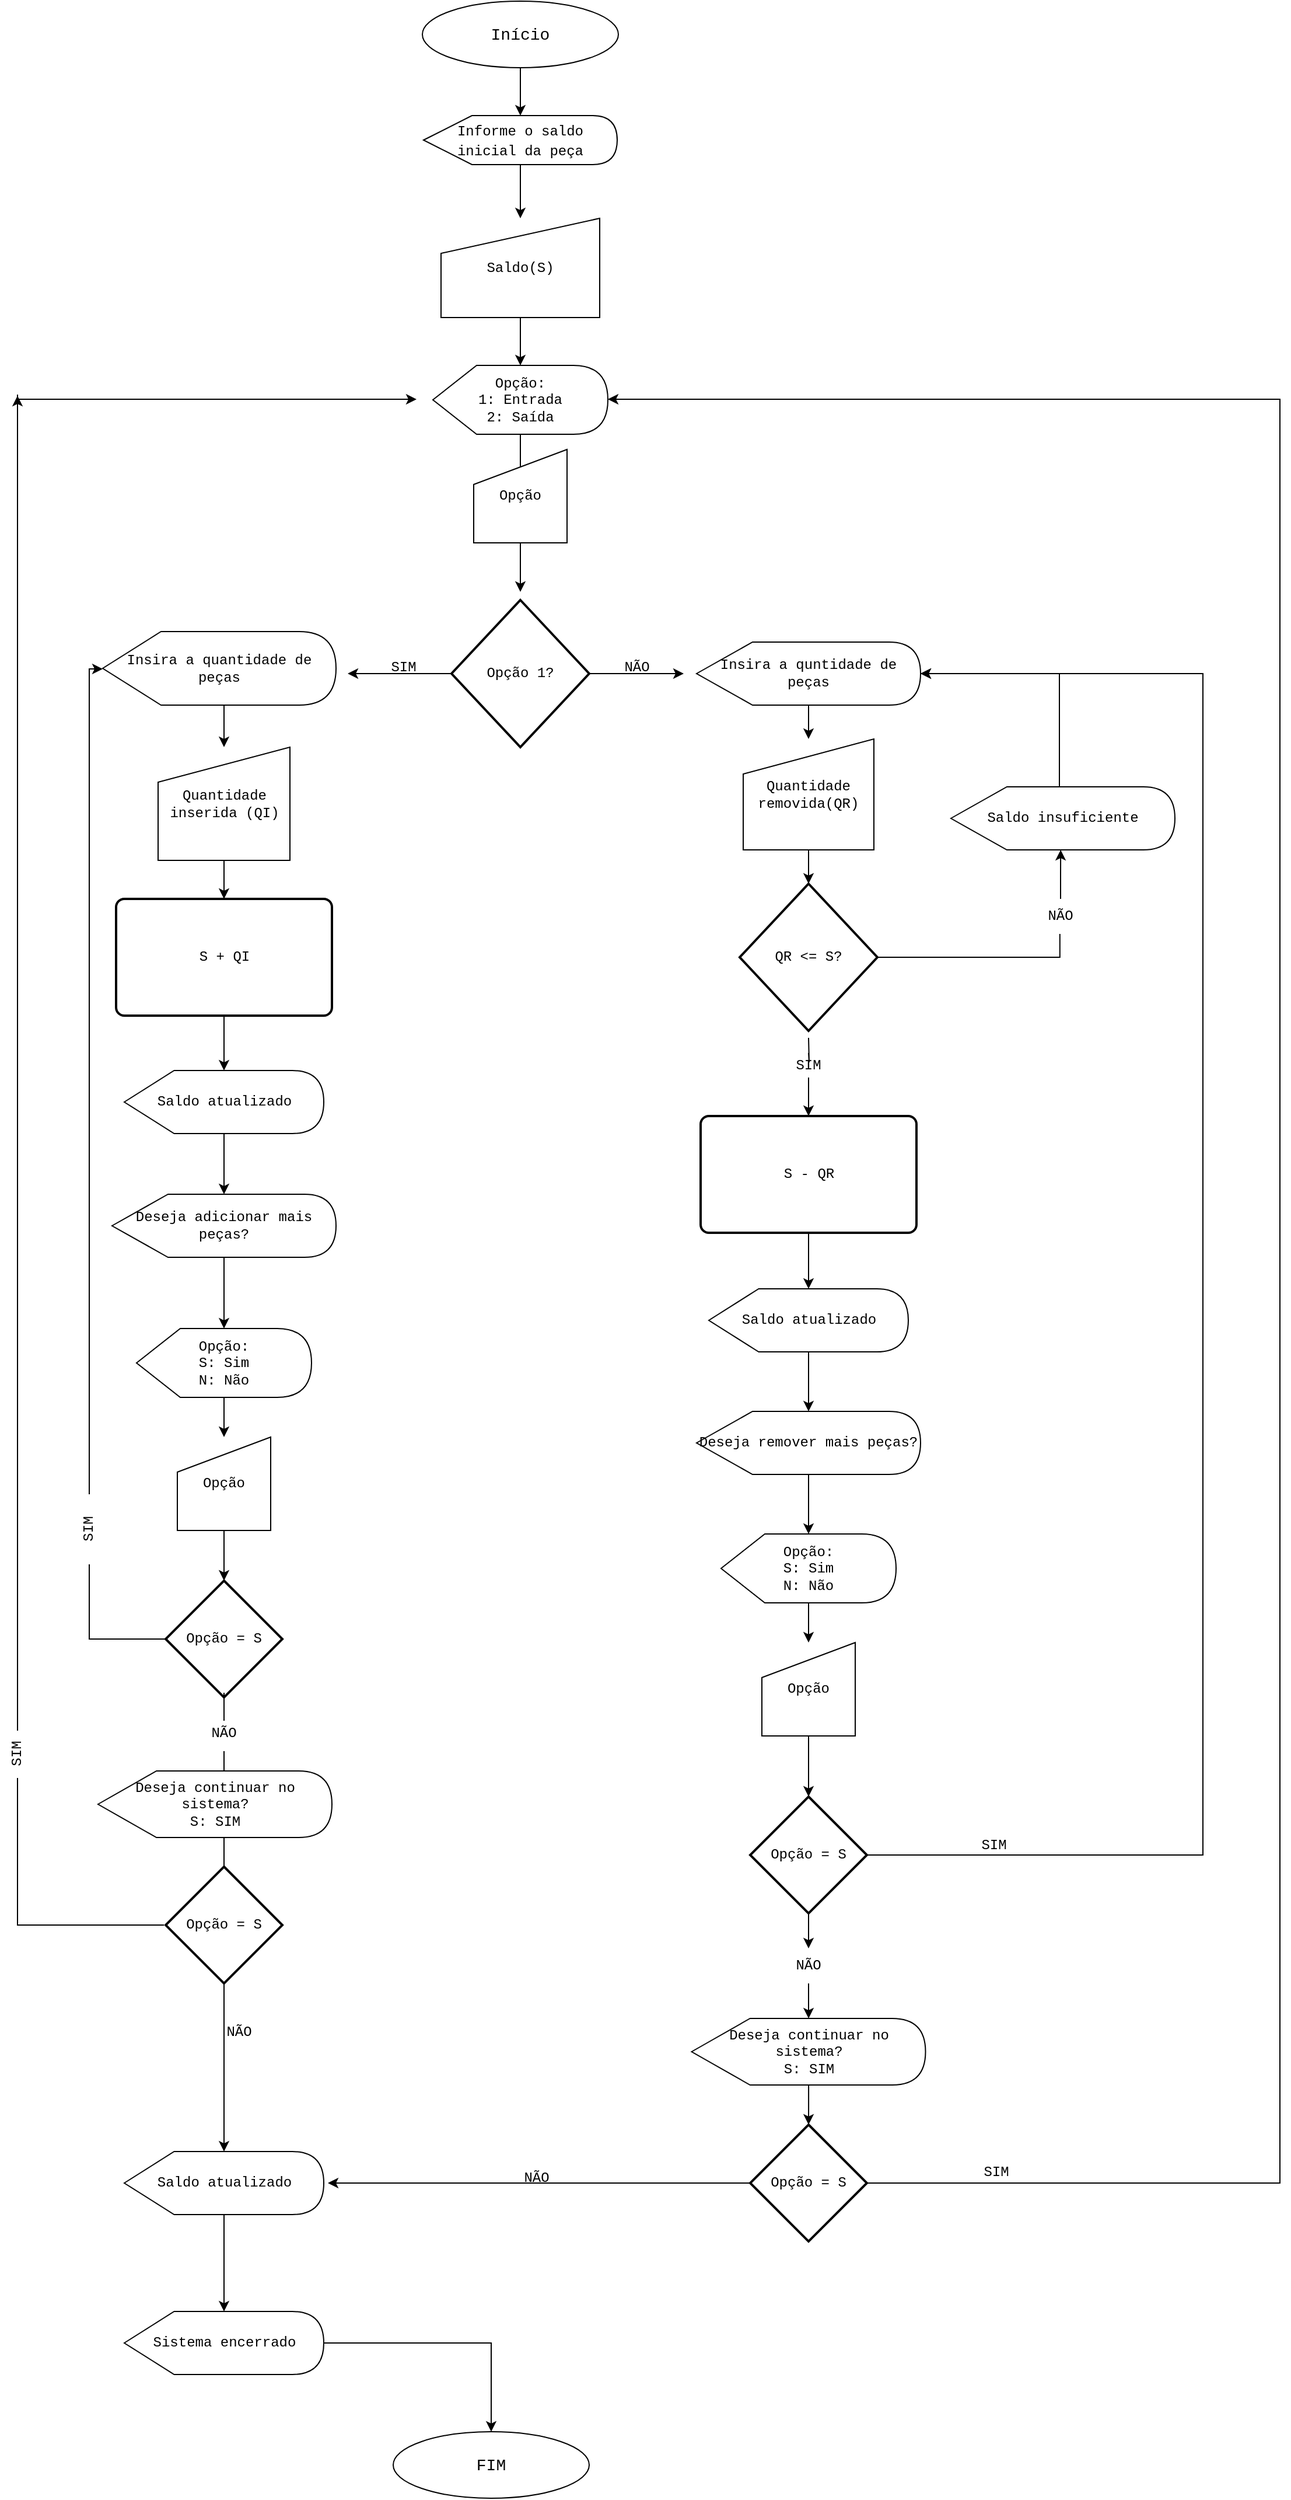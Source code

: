 <mxfile version="20.8.5" type="github">
  <diagram id="kyxDs5Nzugmdce2NwBDJ" name="Página-1">
    <mxGraphModel dx="3234" dy="1345" grid="0" gridSize="10" guides="1" tooltips="1" connect="1" arrows="1" fold="1" page="0" pageScale="1" pageWidth="827" pageHeight="1169" math="0" shadow="0">
      <root>
        <mxCell id="0" />
        <mxCell id="1" parent="0" />
        <mxCell id="CxPUUfQjLeS6HFwpv8-U-5" value="" style="edgeStyle=orthogonalEdgeStyle;rounded=0;orthogonalLoop=1;jettySize=auto;html=1;fontFamily=Courier New;fontSize=12;" parent="1" source="CxPUUfQjLeS6HFwpv8-U-2" target="CxPUUfQjLeS6HFwpv8-U-4" edge="1">
          <mxGeometry relative="1" as="geometry" />
        </mxCell>
        <mxCell id="CxPUUfQjLeS6HFwpv8-U-2" value="&lt;font face=&quot;Courier New&quot; style=&quot;font-size: 14px;&quot;&gt;Início&lt;/font&gt;" style="ellipse;whiteSpace=wrap;html=1;" parent="1" vertex="1">
          <mxGeometry y="-99" width="168" height="57" as="geometry" />
        </mxCell>
        <mxCell id="CxPUUfQjLeS6HFwpv8-U-7" value="" style="edgeStyle=orthogonalEdgeStyle;rounded=0;orthogonalLoop=1;jettySize=auto;html=1;fontFamily=Courier New;fontSize=12;" parent="1" source="CxPUUfQjLeS6HFwpv8-U-4" target="CxPUUfQjLeS6HFwpv8-U-6" edge="1">
          <mxGeometry relative="1" as="geometry" />
        </mxCell>
        <mxCell id="CxPUUfQjLeS6HFwpv8-U-4" value="&lt;font style=&quot;font-size: 12px;&quot;&gt;Informe o saldo inicial da peça&lt;/font&gt;" style="shape=display;whiteSpace=wrap;html=1;fontFamily=Courier New;fontSize=14;align=center;" parent="1" vertex="1">
          <mxGeometry x="1" y="-1" width="166" height="42" as="geometry" />
        </mxCell>
        <mxCell id="CxPUUfQjLeS6HFwpv8-U-9" value="" style="edgeStyle=orthogonalEdgeStyle;rounded=0;orthogonalLoop=1;jettySize=auto;html=1;fontFamily=Courier New;fontSize=12;" parent="1" source="CxPUUfQjLeS6HFwpv8-U-6" target="CxPUUfQjLeS6HFwpv8-U-8" edge="1">
          <mxGeometry relative="1" as="geometry" />
        </mxCell>
        <mxCell id="CxPUUfQjLeS6HFwpv8-U-6" value="&lt;div style=&quot;&quot;&gt;&lt;span style=&quot;background-color: initial;&quot;&gt;Saldo(S)&lt;/span&gt;&lt;/div&gt;" style="shape=manualInput;whiteSpace=wrap;html=1;fontFamily=Courier New;fontSize=12;align=center;" parent="1" vertex="1">
          <mxGeometry x="16" y="87" width="136" height="85" as="geometry" />
        </mxCell>
        <mxCell id="CxPUUfQjLeS6HFwpv8-U-20" value="" style="edgeStyle=orthogonalEdgeStyle;rounded=0;orthogonalLoop=1;jettySize=auto;html=1;fontFamily=Courier New;fontSize=12;" parent="1" source="CxPUUfQjLeS6HFwpv8-U-8" edge="1">
          <mxGeometry relative="1" as="geometry">
            <mxPoint x="84" y="407" as="targetPoint" />
          </mxGeometry>
        </mxCell>
        <mxCell id="CxPUUfQjLeS6HFwpv8-U-8" value="Opção:&lt;br&gt;1: Entrada&lt;br&gt;2: Saída" style="shape=display;whiteSpace=wrap;html=1;fontFamily=Courier New;fontSize=12;" parent="1" vertex="1">
          <mxGeometry x="9" y="213" width="150" height="59" as="geometry" />
        </mxCell>
        <mxCell id="CxPUUfQjLeS6HFwpv8-U-24" value="" style="edgeStyle=orthogonalEdgeStyle;rounded=0;orthogonalLoop=1;jettySize=auto;html=1;fontFamily=Courier New;fontSize=12;" parent="1" source="CxPUUfQjLeS6HFwpv8-U-21" edge="1">
          <mxGeometry relative="1" as="geometry">
            <mxPoint x="224" y="477" as="targetPoint" />
          </mxGeometry>
        </mxCell>
        <mxCell id="CxPUUfQjLeS6HFwpv8-U-25" value="" style="edgeStyle=orthogonalEdgeStyle;rounded=0;orthogonalLoop=1;jettySize=auto;html=1;fontFamily=Courier New;fontSize=12;" parent="1" source="CxPUUfQjLeS6HFwpv8-U-21" edge="1">
          <mxGeometry relative="1" as="geometry">
            <mxPoint x="-64" y="477" as="targetPoint" />
          </mxGeometry>
        </mxCell>
        <mxCell id="CxPUUfQjLeS6HFwpv8-U-21" value="Opção 1?" style="strokeWidth=2;html=1;shape=mxgraph.flowchart.decision;whiteSpace=wrap;fontFamily=Courier New;fontSize=12;" parent="1" vertex="1">
          <mxGeometry x="25" y="414" width="118" height="126" as="geometry" />
        </mxCell>
        <mxCell id="CxPUUfQjLeS6HFwpv8-U-26" value="SIM" style="text;strokeColor=none;align=center;fillColor=none;html=1;verticalAlign=middle;whiteSpace=wrap;rounded=0;fontFamily=Courier New;fontSize=12;" parent="1" vertex="1">
          <mxGeometry x="-46" y="457" width="60" height="30" as="geometry" />
        </mxCell>
        <mxCell id="CxPUUfQjLeS6HFwpv8-U-27" value="NÃO" style="text;strokeColor=none;align=center;fillColor=none;html=1;verticalAlign=middle;whiteSpace=wrap;rounded=0;fontFamily=Courier New;fontSize=12;" parent="1" vertex="1">
          <mxGeometry x="154" y="457" width="60" height="30" as="geometry" />
        </mxCell>
        <mxCell id="lVZHPiC1ry_RX20MCJ_k-70" value="" style="edgeStyle=orthogonalEdgeStyle;rounded=0;orthogonalLoop=1;jettySize=auto;html=1;fontFamily=Courier New;fontSize=12;" edge="1" parent="1" source="CxPUUfQjLeS6HFwpv8-U-28" target="CxPUUfQjLeS6HFwpv8-U-30">
          <mxGeometry relative="1" as="geometry">
            <Array as="points">
              <mxPoint x="-170" y="513" />
              <mxPoint x="-170" y="513" />
            </Array>
          </mxGeometry>
        </mxCell>
        <mxCell id="CxPUUfQjLeS6HFwpv8-U-28" value="&lt;div style=&quot;&quot;&gt;&lt;span style=&quot;background-color: initial;&quot;&gt;&lt;font style=&quot;font-size: 12px;&quot;&gt;Insira a quantidade de peças&lt;/font&gt;&lt;/span&gt;&lt;/div&gt;" style="shape=display;whiteSpace=wrap;html=1;fontFamily=Courier New;fontSize=12;align=center;" parent="1" vertex="1">
          <mxGeometry x="-274" y="441" width="200" height="63" as="geometry" />
        </mxCell>
        <mxCell id="CxPUUfQjLeS6HFwpv8-U-32" value="" style="edgeStyle=orthogonalEdgeStyle;rounded=0;orthogonalLoop=1;jettySize=auto;html=1;fontFamily=Courier New;fontSize=12;" parent="1" source="CxPUUfQjLeS6HFwpv8-U-29" target="CxPUUfQjLeS6HFwpv8-U-31" edge="1">
          <mxGeometry relative="1" as="geometry" />
        </mxCell>
        <mxCell id="CxPUUfQjLeS6HFwpv8-U-29" value="&lt;div style=&quot;&quot;&gt;&lt;span style=&quot;background-color: initial;&quot;&gt;&lt;font style=&quot;font-size: 12px;&quot;&gt;Insira a quntidade de peças&lt;/font&gt;&lt;/span&gt;&lt;/div&gt;" style="shape=display;whiteSpace=wrap;html=1;fontFamily=Courier New;fontSize=12;align=center;" parent="1" vertex="1">
          <mxGeometry x="235" y="450" width="192" height="54" as="geometry" />
        </mxCell>
        <mxCell id="CxPUUfQjLeS6HFwpv8-U-36" value="" style="edgeStyle=orthogonalEdgeStyle;rounded=0;orthogonalLoop=1;jettySize=auto;html=1;fontFamily=Courier New;fontSize=12;" parent="1" source="CxPUUfQjLeS6HFwpv8-U-30" target="CxPUUfQjLeS6HFwpv8-U-35" edge="1">
          <mxGeometry relative="1" as="geometry" />
        </mxCell>
        <mxCell id="CxPUUfQjLeS6HFwpv8-U-30" value="Quantidade inserida (QI)" style="shape=manualInput;whiteSpace=wrap;html=1;fontFamily=Courier New;fontSize=12;" parent="1" vertex="1">
          <mxGeometry x="-226.5" y="540" width="113" height="97" as="geometry" />
        </mxCell>
        <mxCell id="CxPUUfQjLeS6HFwpv8-U-41" value="" style="edgeStyle=orthogonalEdgeStyle;rounded=0;orthogonalLoop=1;jettySize=auto;html=1;fontFamily=Courier New;fontSize=12;" parent="1" source="CxPUUfQjLeS6HFwpv8-U-31" target="CxPUUfQjLeS6HFwpv8-U-40" edge="1">
          <mxGeometry relative="1" as="geometry" />
        </mxCell>
        <mxCell id="CxPUUfQjLeS6HFwpv8-U-31" value="Quantidade removida(QR)" style="shape=manualInput;whiteSpace=wrap;html=1;fontFamily=Courier New;fontSize=12;" parent="1" vertex="1">
          <mxGeometry x="275" y="533" width="112" height="95" as="geometry" />
        </mxCell>
        <mxCell id="CxPUUfQjLeS6HFwpv8-U-38" value="" style="edgeStyle=orthogonalEdgeStyle;rounded=0;orthogonalLoop=1;jettySize=auto;html=1;fontFamily=Courier New;fontSize=12;" parent="1" source="CxPUUfQjLeS6HFwpv8-U-35" target="CxPUUfQjLeS6HFwpv8-U-37" edge="1">
          <mxGeometry relative="1" as="geometry" />
        </mxCell>
        <mxCell id="CxPUUfQjLeS6HFwpv8-U-35" value="S + QI" style="rounded=1;whiteSpace=wrap;html=1;absoluteArcSize=1;arcSize=14;strokeWidth=2;fontFamily=Courier New;fontSize=12;" parent="1" vertex="1">
          <mxGeometry x="-262.5" y="670" width="185" height="100" as="geometry" />
        </mxCell>
        <mxCell id="lVZHPiC1ry_RX20MCJ_k-29" value="" style="edgeStyle=orthogonalEdgeStyle;rounded=0;orthogonalLoop=1;jettySize=auto;html=1;fontFamily=Courier New;fontSize=12;" edge="1" parent="1" source="CxPUUfQjLeS6HFwpv8-U-37" target="lVZHPiC1ry_RX20MCJ_k-27">
          <mxGeometry relative="1" as="geometry" />
        </mxCell>
        <mxCell id="CxPUUfQjLeS6HFwpv8-U-37" value="Saldo atualizado" style="shape=display;whiteSpace=wrap;html=1;fontFamily=Courier New;fontSize=12;" parent="1" vertex="1">
          <mxGeometry x="-255.5" y="817" width="171" height="54" as="geometry" />
        </mxCell>
        <mxCell id="CxPUUfQjLeS6HFwpv8-U-43" value="" style="edgeStyle=orthogonalEdgeStyle;rounded=0;orthogonalLoop=1;jettySize=auto;html=1;fontFamily=Courier New;fontSize=12;startArrow=none;" parent="1" source="CxPUUfQjLeS6HFwpv8-U-55" target="CxPUUfQjLeS6HFwpv8-U-42" edge="1">
          <mxGeometry relative="1" as="geometry" />
        </mxCell>
        <mxCell id="CxPUUfQjLeS6HFwpv8-U-45" value="" style="edgeStyle=orthogonalEdgeStyle;rounded=0;orthogonalLoop=1;jettySize=auto;html=1;fontFamily=Courier New;fontSize=12;entryX=0.49;entryY=1;entryDx=0;entryDy=0;entryPerimeter=0;startArrow=none;" parent="1" source="CxPUUfQjLeS6HFwpv8-U-56" target="CxPUUfQjLeS6HFwpv8-U-48" edge="1">
          <mxGeometry relative="1" as="geometry">
            <mxPoint x="547" y="638" as="targetPoint" />
          </mxGeometry>
        </mxCell>
        <mxCell id="CxPUUfQjLeS6HFwpv8-U-40" value="QR &amp;lt;= S?" style="strokeWidth=2;html=1;shape=mxgraph.flowchart.decision;whiteSpace=wrap;fontFamily=Courier New;fontSize=12;" parent="1" vertex="1">
          <mxGeometry x="272" y="657" width="118" height="126" as="geometry" />
        </mxCell>
        <mxCell id="lVZHPiC1ry_RX20MCJ_k-2" value="" style="edgeStyle=orthogonalEdgeStyle;rounded=0;orthogonalLoop=1;jettySize=auto;html=1;fontFamily=Courier New;fontSize=12;" edge="1" parent="1" source="CxPUUfQjLeS6HFwpv8-U-42" target="lVZHPiC1ry_RX20MCJ_k-1">
          <mxGeometry relative="1" as="geometry" />
        </mxCell>
        <mxCell id="CxPUUfQjLeS6HFwpv8-U-42" value="S - QR" style="rounded=1;whiteSpace=wrap;html=1;absoluteArcSize=1;arcSize=14;strokeWidth=2;fontFamily=Courier New;fontSize=12;" parent="1" vertex="1">
          <mxGeometry x="238.5" y="856" width="185" height="100" as="geometry" />
        </mxCell>
        <mxCell id="CxPUUfQjLeS6HFwpv8-U-48" value="&lt;div style=&quot;&quot;&gt;&lt;span style=&quot;background-color: initial;&quot;&gt;&lt;font style=&quot;font-size: 12px;&quot;&gt;Saldo insuficiente&lt;/font&gt;&lt;/span&gt;&lt;/div&gt;" style="shape=display;whiteSpace=wrap;html=1;fontFamily=Courier New;fontSize=12;align=center;" parent="1" vertex="1">
          <mxGeometry x="453" y="574" width="192" height="54" as="geometry" />
        </mxCell>
        <mxCell id="CxPUUfQjLeS6HFwpv8-U-54" value="" style="edgeStyle=orthogonalEdgeStyle;rounded=0;orthogonalLoop=1;jettySize=auto;html=1;fontFamily=Courier New;fontSize=12;entryX=1;entryY=0.5;entryDx=0;entryDy=0;entryPerimeter=0;" parent="1" target="CxPUUfQjLeS6HFwpv8-U-29" edge="1">
          <mxGeometry relative="1" as="geometry">
            <mxPoint x="546" y="574" as="sourcePoint" />
            <mxPoint x="636" y="439" as="targetPoint" />
            <Array as="points">
              <mxPoint x="546" y="477" />
            </Array>
          </mxGeometry>
        </mxCell>
        <mxCell id="CxPUUfQjLeS6HFwpv8-U-59" value="" style="edgeStyle=orthogonalEdgeStyle;rounded=0;orthogonalLoop=1;jettySize=auto;html=1;fontFamily=Courier New;fontSize=12;endArrow=none;" parent="1" target="CxPUUfQjLeS6HFwpv8-U-55" edge="1">
          <mxGeometry relative="1" as="geometry">
            <mxPoint x="331" y="789" as="sourcePoint" />
            <mxPoint x="331" y="844" as="targetPoint" />
          </mxGeometry>
        </mxCell>
        <mxCell id="CxPUUfQjLeS6HFwpv8-U-55" value="SIM" style="text;strokeColor=none;align=center;fillColor=none;html=1;verticalAlign=middle;whiteSpace=wrap;rounded=0;fontFamily=Courier New;fontSize=12;" parent="1" vertex="1">
          <mxGeometry x="301" y="802" width="60" height="21" as="geometry" />
        </mxCell>
        <mxCell id="CxPUUfQjLeS6HFwpv8-U-60" value="" style="edgeStyle=orthogonalEdgeStyle;rounded=0;orthogonalLoop=1;jettySize=auto;html=1;fontFamily=Courier New;fontSize=12;entryX=0.49;entryY=1;entryDx=0;entryDy=0;entryPerimeter=0;endArrow=none;" parent="1" source="CxPUUfQjLeS6HFwpv8-U-40" target="CxPUUfQjLeS6HFwpv8-U-56" edge="1">
          <mxGeometry relative="1" as="geometry">
            <mxPoint x="390" y="720" as="sourcePoint" />
            <mxPoint x="547.08" y="628" as="targetPoint" />
          </mxGeometry>
        </mxCell>
        <mxCell id="CxPUUfQjLeS6HFwpv8-U-56" value="NÃO" style="text;strokeColor=none;align=center;fillColor=none;html=1;verticalAlign=middle;whiteSpace=wrap;rounded=0;fontFamily=Courier New;fontSize=12;" parent="1" vertex="1">
          <mxGeometry x="517" y="670" width="60" height="30" as="geometry" />
        </mxCell>
        <mxCell id="lVZHPiC1ry_RX20MCJ_k-31" value="" style="edgeStyle=orthogonalEdgeStyle;rounded=0;orthogonalLoop=1;jettySize=auto;html=1;fontFamily=Courier New;fontSize=12;" edge="1" parent="1" source="lVZHPiC1ry_RX20MCJ_k-1" target="lVZHPiC1ry_RX20MCJ_k-30">
          <mxGeometry relative="1" as="geometry" />
        </mxCell>
        <mxCell id="lVZHPiC1ry_RX20MCJ_k-1" value="Saldo atualizado" style="shape=display;whiteSpace=wrap;html=1;fontFamily=Courier New;fontSize=12;" vertex="1" parent="1">
          <mxGeometry x="245.5" y="1004" width="171" height="54" as="geometry" />
        </mxCell>
        <mxCell id="lVZHPiC1ry_RX20MCJ_k-26" value="Opção" style="shape=manualInput;whiteSpace=wrap;html=1;fontFamily=Courier New;fontSize=12;" vertex="1" parent="1">
          <mxGeometry x="44" y="285" width="80" height="80" as="geometry" />
        </mxCell>
        <mxCell id="lVZHPiC1ry_RX20MCJ_k-35" value="" style="edgeStyle=orthogonalEdgeStyle;rounded=0;orthogonalLoop=1;jettySize=auto;html=1;fontFamily=Courier New;fontSize=12;" edge="1" parent="1" source="lVZHPiC1ry_RX20MCJ_k-27" target="lVZHPiC1ry_RX20MCJ_k-32">
          <mxGeometry relative="1" as="geometry" />
        </mxCell>
        <mxCell id="lVZHPiC1ry_RX20MCJ_k-27" value="&lt;div style=&quot;&quot;&gt;&lt;span style=&quot;background-color: initial;&quot;&gt;&lt;font style=&quot;font-size: 12px;&quot;&gt;Deseja adicionar mais peças?&lt;/font&gt;&lt;/span&gt;&lt;/div&gt;" style="shape=display;whiteSpace=wrap;html=1;fontFamily=Courier New;fontSize=12;align=center;" vertex="1" parent="1">
          <mxGeometry x="-266" y="923" width="192" height="54" as="geometry" />
        </mxCell>
        <mxCell id="lVZHPiC1ry_RX20MCJ_k-34" value="" style="edgeStyle=orthogonalEdgeStyle;rounded=0;orthogonalLoop=1;jettySize=auto;html=1;fontFamily=Courier New;fontSize=12;" edge="1" parent="1" source="lVZHPiC1ry_RX20MCJ_k-30" target="lVZHPiC1ry_RX20MCJ_k-33">
          <mxGeometry relative="1" as="geometry" />
        </mxCell>
        <mxCell id="lVZHPiC1ry_RX20MCJ_k-30" value="&lt;div style=&quot;&quot;&gt;&lt;span style=&quot;background-color: initial;&quot;&gt;&lt;font style=&quot;font-size: 12px;&quot;&gt;Deseja remover mais peças?&lt;/font&gt;&lt;/span&gt;&lt;/div&gt;" style="shape=display;whiteSpace=wrap;html=1;fontFamily=Courier New;fontSize=12;align=center;" vertex="1" parent="1">
          <mxGeometry x="235" y="1109" width="192" height="54" as="geometry" />
        </mxCell>
        <mxCell id="lVZHPiC1ry_RX20MCJ_k-38" value="" style="edgeStyle=orthogonalEdgeStyle;rounded=0;orthogonalLoop=1;jettySize=auto;html=1;fontFamily=Courier New;fontSize=12;" edge="1" parent="1" source="lVZHPiC1ry_RX20MCJ_k-32" target="lVZHPiC1ry_RX20MCJ_k-36">
          <mxGeometry relative="1" as="geometry" />
        </mxCell>
        <mxCell id="lVZHPiC1ry_RX20MCJ_k-32" value="Opção:&lt;br&gt;S: Sim&lt;br&gt;N: Não" style="shape=display;whiteSpace=wrap;html=1;fontFamily=Courier New;fontSize=12;" vertex="1" parent="1">
          <mxGeometry x="-245" y="1038" width="150" height="59" as="geometry" />
        </mxCell>
        <mxCell id="lVZHPiC1ry_RX20MCJ_k-39" value="" style="edgeStyle=orthogonalEdgeStyle;rounded=0;orthogonalLoop=1;jettySize=auto;html=1;fontFamily=Courier New;fontSize=12;" edge="1" parent="1" source="lVZHPiC1ry_RX20MCJ_k-33" target="lVZHPiC1ry_RX20MCJ_k-37">
          <mxGeometry relative="1" as="geometry" />
        </mxCell>
        <mxCell id="lVZHPiC1ry_RX20MCJ_k-33" value="Opção:&lt;br&gt;S: Sim&lt;br&gt;N: Não" style="shape=display;whiteSpace=wrap;html=1;fontFamily=Courier New;fontSize=12;" vertex="1" parent="1">
          <mxGeometry x="256" y="1214" width="150" height="59" as="geometry" />
        </mxCell>
        <mxCell id="lVZHPiC1ry_RX20MCJ_k-42" value="" style="edgeStyle=orthogonalEdgeStyle;rounded=0;orthogonalLoop=1;jettySize=auto;html=1;fontFamily=Courier New;fontSize=12;" edge="1" parent="1" source="lVZHPiC1ry_RX20MCJ_k-36" target="lVZHPiC1ry_RX20MCJ_k-40">
          <mxGeometry relative="1" as="geometry" />
        </mxCell>
        <mxCell id="lVZHPiC1ry_RX20MCJ_k-36" value="Opção" style="shape=manualInput;whiteSpace=wrap;html=1;fontFamily=Courier New;fontSize=12;" vertex="1" parent="1">
          <mxGeometry x="-210" y="1131" width="80" height="80" as="geometry" />
        </mxCell>
        <mxCell id="lVZHPiC1ry_RX20MCJ_k-43" value="" style="edgeStyle=orthogonalEdgeStyle;rounded=0;orthogonalLoop=1;jettySize=auto;html=1;fontFamily=Courier New;fontSize=12;" edge="1" parent="1" source="lVZHPiC1ry_RX20MCJ_k-37" target="lVZHPiC1ry_RX20MCJ_k-41">
          <mxGeometry relative="1" as="geometry" />
        </mxCell>
        <mxCell id="lVZHPiC1ry_RX20MCJ_k-37" value="Opção" style="shape=manualInput;whiteSpace=wrap;html=1;fontFamily=Courier New;fontSize=12;" vertex="1" parent="1">
          <mxGeometry x="291" y="1307" width="80" height="80" as="geometry" />
        </mxCell>
        <mxCell id="lVZHPiC1ry_RX20MCJ_k-61" value="" style="edgeStyle=orthogonalEdgeStyle;rounded=0;orthogonalLoop=1;jettySize=auto;html=1;fontFamily=Courier New;fontSize=12;startArrow=none;" edge="1" parent="1" source="lVZHPiC1ry_RX20MCJ_k-62" target="lVZHPiC1ry_RX20MCJ_k-60">
          <mxGeometry relative="1" as="geometry" />
        </mxCell>
        <mxCell id="lVZHPiC1ry_RX20MCJ_k-40" value="Opção = S" style="strokeWidth=2;html=1;shape=mxgraph.flowchart.decision;whiteSpace=wrap;fontFamily=Courier New;fontSize=12;" vertex="1" parent="1">
          <mxGeometry x="-220" y="1254" width="100" height="100" as="geometry" />
        </mxCell>
        <mxCell id="lVZHPiC1ry_RX20MCJ_k-85" value="" style="edgeStyle=orthogonalEdgeStyle;rounded=0;orthogonalLoop=1;jettySize=auto;html=1;fontFamily=Courier New;fontSize=12;entryX=1;entryY=0.5;entryDx=0;entryDy=0;entryPerimeter=0;" edge="1" parent="1" source="lVZHPiC1ry_RX20MCJ_k-41" target="CxPUUfQjLeS6HFwpv8-U-29">
          <mxGeometry relative="1" as="geometry">
            <mxPoint x="511" y="1489" as="targetPoint" />
            <Array as="points">
              <mxPoint x="669" y="1489" />
              <mxPoint x="669" y="477" />
            </Array>
          </mxGeometry>
        </mxCell>
        <mxCell id="lVZHPiC1ry_RX20MCJ_k-87" value="" style="edgeStyle=orthogonalEdgeStyle;rounded=0;orthogonalLoop=1;jettySize=auto;html=1;fontFamily=Courier New;fontSize=12;" edge="1" parent="1" source="lVZHPiC1ry_RX20MCJ_k-41" target="lVZHPiC1ry_RX20MCJ_k-86">
          <mxGeometry relative="1" as="geometry" />
        </mxCell>
        <mxCell id="lVZHPiC1ry_RX20MCJ_k-41" value="Opção = S" style="strokeWidth=2;html=1;shape=mxgraph.flowchart.decision;whiteSpace=wrap;fontFamily=Courier New;fontSize=12;" vertex="1" parent="1">
          <mxGeometry x="281" y="1439" width="100" height="100" as="geometry" />
        </mxCell>
        <mxCell id="lVZHPiC1ry_RX20MCJ_k-59" value="" style="edgeStyle=orthogonalEdgeStyle;rounded=0;orthogonalLoop=1;jettySize=auto;html=1;fontFamily=Courier New;fontSize=12;entryX=0;entryY=0.5;entryDx=0;entryDy=0;entryPerimeter=0;endArrow=none;" edge="1" parent="1" source="lVZHPiC1ry_RX20MCJ_k-40" target="lVZHPiC1ry_RX20MCJ_k-51">
          <mxGeometry relative="1" as="geometry">
            <mxPoint x="-220" y="1304" as="sourcePoint" />
            <mxPoint x="-266" y="477" as="targetPoint" />
            <Array as="points">
              <mxPoint x="-286" y="1304" />
            </Array>
          </mxGeometry>
        </mxCell>
        <mxCell id="lVZHPiC1ry_RX20MCJ_k-72" value="" style="edgeStyle=orthogonalEdgeStyle;rounded=0;orthogonalLoop=1;jettySize=auto;html=1;fontFamily=Courier New;fontSize=12;entryX=0;entryY=0.5;entryDx=0;entryDy=0;entryPerimeter=0;" edge="1" parent="1" source="lVZHPiC1ry_RX20MCJ_k-51" target="CxPUUfQjLeS6HFwpv8-U-28">
          <mxGeometry relative="1" as="geometry">
            <mxPoint x="-285.5" y="1100" as="targetPoint" />
            <Array as="points">
              <mxPoint x="-285" y="473" />
              <mxPoint x="-274" y="473" />
            </Array>
          </mxGeometry>
        </mxCell>
        <mxCell id="lVZHPiC1ry_RX20MCJ_k-51" value="SIM" style="text;strokeColor=none;align=center;fillColor=none;html=1;verticalAlign=middle;whiteSpace=wrap;rounded=0;fontFamily=Courier New;fontSize=12;rotation=270;" vertex="1" parent="1">
          <mxGeometry x="-315.5" y="1195" width="60" height="30" as="geometry" />
        </mxCell>
        <mxCell id="lVZHPiC1ry_RX20MCJ_k-65" value="" style="edgeStyle=orthogonalEdgeStyle;rounded=0;orthogonalLoop=1;jettySize=auto;html=1;fontFamily=Courier New;fontSize=12;" edge="1" parent="1" source="lVZHPiC1ry_RX20MCJ_k-60" target="lVZHPiC1ry_RX20MCJ_k-64">
          <mxGeometry relative="1" as="geometry" />
        </mxCell>
        <mxCell id="lVZHPiC1ry_RX20MCJ_k-60" value="Saldo atualizado" style="shape=display;whiteSpace=wrap;html=1;fontFamily=Courier New;fontSize=12;" vertex="1" parent="1">
          <mxGeometry x="-255.5" y="1743" width="171" height="54" as="geometry" />
        </mxCell>
        <mxCell id="lVZHPiC1ry_RX20MCJ_k-63" value="" style="edgeStyle=orthogonalEdgeStyle;rounded=0;orthogonalLoop=1;jettySize=auto;html=1;fontFamily=Courier New;fontSize=12;endArrow=none;" edge="1" parent="1" source="lVZHPiC1ry_RX20MCJ_k-40" target="lVZHPiC1ry_RX20MCJ_k-62">
          <mxGeometry relative="1" as="geometry">
            <mxPoint x="-170" y="1354" as="sourcePoint" />
            <mxPoint x="-170" y="1439" as="targetPoint" />
          </mxGeometry>
        </mxCell>
        <mxCell id="lVZHPiC1ry_RX20MCJ_k-62" value="NÃO" style="text;strokeColor=none;align=center;fillColor=none;html=1;verticalAlign=middle;whiteSpace=wrap;rounded=0;fontFamily=Courier New;fontSize=12;" vertex="1" parent="1">
          <mxGeometry x="-200" y="1370" width="60" height="30" as="geometry" />
        </mxCell>
        <mxCell id="lVZHPiC1ry_RX20MCJ_k-67" value="" style="edgeStyle=orthogonalEdgeStyle;rounded=0;orthogonalLoop=1;jettySize=auto;html=1;fontFamily=Courier New;fontSize=12;" edge="1" parent="1" source="lVZHPiC1ry_RX20MCJ_k-64" target="lVZHPiC1ry_RX20MCJ_k-66">
          <mxGeometry relative="1" as="geometry" />
        </mxCell>
        <mxCell id="lVZHPiC1ry_RX20MCJ_k-64" value="Sistema encerrado" style="shape=display;whiteSpace=wrap;html=1;fontFamily=Courier New;fontSize=12;" vertex="1" parent="1">
          <mxGeometry x="-255.5" y="1880" width="171" height="54" as="geometry" />
        </mxCell>
        <mxCell id="lVZHPiC1ry_RX20MCJ_k-66" value="&lt;font face=&quot;Courier New&quot; style=&quot;font-size: 14px;&quot;&gt;FIM&lt;/font&gt;" style="ellipse;whiteSpace=wrap;html=1;" vertex="1" parent="1">
          <mxGeometry x="-25" y="1983" width="168" height="57" as="geometry" />
        </mxCell>
        <mxCell id="lVZHPiC1ry_RX20MCJ_k-75" value="Deseja continuar no sistema?&lt;br&gt;S: SIM" style="shape=display;whiteSpace=wrap;html=1;fontFamily=Courier New;fontSize=12;" vertex="1" parent="1">
          <mxGeometry x="-278" y="1417" width="200.5" height="57" as="geometry" />
        </mxCell>
        <mxCell id="lVZHPiC1ry_RX20MCJ_k-76" value="Opção = S" style="strokeWidth=2;html=1;shape=mxgraph.flowchart.decision;whiteSpace=wrap;fontFamily=Courier New;fontSize=12;" vertex="1" parent="1">
          <mxGeometry x="-220" y="1499" width="100" height="100" as="geometry" />
        </mxCell>
        <mxCell id="lVZHPiC1ry_RX20MCJ_k-77" value="NÃO" style="text;strokeColor=none;align=center;fillColor=none;html=1;verticalAlign=middle;whiteSpace=wrap;rounded=0;fontFamily=Courier New;fontSize=12;rotation=0;" vertex="1" parent="1">
          <mxGeometry x="-187" y="1626" width="60" height="30" as="geometry" />
        </mxCell>
        <mxCell id="lVZHPiC1ry_RX20MCJ_k-78" value="" style="edgeStyle=orthogonalEdgeStyle;rounded=0;orthogonalLoop=1;jettySize=auto;html=1;fontFamily=Courier New;fontSize=12;endArrow=none;" edge="1" parent="1">
          <mxGeometry relative="1" as="geometry">
            <mxPoint x="-221.5" y="1549.0" as="sourcePoint" />
            <mxPoint x="-347" y="1423" as="targetPoint" />
            <Array as="points">
              <mxPoint x="-347" y="1549" />
              <mxPoint x="-347" y="1485" />
            </Array>
          </mxGeometry>
        </mxCell>
        <mxCell id="lVZHPiC1ry_RX20MCJ_k-79" value="SIM" style="text;strokeColor=none;align=center;fillColor=none;html=1;verticalAlign=middle;whiteSpace=wrap;rounded=0;fontFamily=Courier New;fontSize=12;rotation=270;" vertex="1" parent="1">
          <mxGeometry x="-377" y="1387" width="60" height="30" as="geometry" />
        </mxCell>
        <mxCell id="lVZHPiC1ry_RX20MCJ_k-80" value="" style="edgeStyle=orthogonalEdgeStyle;rounded=0;orthogonalLoop=1;jettySize=auto;html=1;fontFamily=Courier New;fontSize=12;" edge="1" parent="1">
          <mxGeometry relative="1" as="geometry">
            <mxPoint x="-346.979" y="1382.5" as="sourcePoint" />
            <mxPoint x="-347" y="239" as="targetPoint" />
            <Array as="points">
              <mxPoint x="-346.98" y="675" />
            </Array>
          </mxGeometry>
        </mxCell>
        <mxCell id="lVZHPiC1ry_RX20MCJ_k-83" value="" style="edgeStyle=orthogonalEdgeStyle;rounded=0;orthogonalLoop=1;jettySize=auto;html=1;fontFamily=Courier New;fontSize=12;" edge="1" parent="1">
          <mxGeometry relative="1" as="geometry">
            <mxPoint x="-5" y="242" as="targetPoint" />
            <mxPoint x="-347" y="238" as="sourcePoint" />
            <Array as="points">
              <mxPoint x="-233" y="242.02" />
              <mxPoint x="-233" y="242.02" />
            </Array>
          </mxGeometry>
        </mxCell>
        <mxCell id="lVZHPiC1ry_RX20MCJ_k-89" value="" style="edgeStyle=orthogonalEdgeStyle;rounded=0;orthogonalLoop=1;jettySize=auto;html=1;fontFamily=Courier New;fontSize=12;" edge="1" parent="1" source="lVZHPiC1ry_RX20MCJ_k-86" target="lVZHPiC1ry_RX20MCJ_k-88">
          <mxGeometry relative="1" as="geometry" />
        </mxCell>
        <mxCell id="lVZHPiC1ry_RX20MCJ_k-86" value="NÃO" style="text;strokeColor=none;align=center;fillColor=none;html=1;verticalAlign=middle;whiteSpace=wrap;rounded=0;fontFamily=Courier New;fontSize=12;" vertex="1" parent="1">
          <mxGeometry x="301" y="1569" width="60" height="30" as="geometry" />
        </mxCell>
        <mxCell id="lVZHPiC1ry_RX20MCJ_k-96" value="" style="edgeStyle=orthogonalEdgeStyle;rounded=0;orthogonalLoop=1;jettySize=auto;html=1;fontFamily=Courier New;fontSize=12;" edge="1" parent="1" source="lVZHPiC1ry_RX20MCJ_k-88" target="lVZHPiC1ry_RX20MCJ_k-93">
          <mxGeometry relative="1" as="geometry" />
        </mxCell>
        <mxCell id="lVZHPiC1ry_RX20MCJ_k-88" value="Deseja continuar no sistema?&lt;br&gt;S: SIM" style="shape=display;whiteSpace=wrap;html=1;fontFamily=Courier New;fontSize=12;" vertex="1" parent="1">
          <mxGeometry x="230.75" y="1629" width="200.5" height="57" as="geometry" />
        </mxCell>
        <mxCell id="lVZHPiC1ry_RX20MCJ_k-90" value="SIM" style="text;strokeColor=none;align=center;fillColor=none;html=1;verticalAlign=middle;whiteSpace=wrap;rounded=0;fontFamily=Courier New;fontSize=12;rotation=0;" vertex="1" parent="1">
          <mxGeometry x="460" y="1466" width="60" height="30" as="geometry" />
        </mxCell>
        <mxCell id="lVZHPiC1ry_RX20MCJ_k-107" value="" style="edgeStyle=orthogonalEdgeStyle;rounded=0;orthogonalLoop=1;jettySize=auto;html=1;fontFamily=Courier New;fontSize=12;" edge="1" parent="1" source="lVZHPiC1ry_RX20MCJ_k-93">
          <mxGeometry relative="1" as="geometry">
            <mxPoint x="-81" y="1770" as="targetPoint" />
          </mxGeometry>
        </mxCell>
        <mxCell id="lVZHPiC1ry_RX20MCJ_k-93" value="Opção = S" style="strokeWidth=2;html=1;shape=mxgraph.flowchart.decision;whiteSpace=wrap;fontFamily=Courier New;fontSize=12;" vertex="1" parent="1">
          <mxGeometry x="281" y="1720" width="100" height="100" as="geometry" />
        </mxCell>
        <mxCell id="lVZHPiC1ry_RX20MCJ_k-95" value="" style="edgeStyle=orthogonalEdgeStyle;rounded=0;orthogonalLoop=1;jettySize=auto;html=1;fontFamily=Courier New;fontSize=12;" edge="1" parent="1" target="CxPUUfQjLeS6HFwpv8-U-8">
          <mxGeometry relative="1" as="geometry">
            <mxPoint x="381" y="1770.048" as="sourcePoint" />
            <mxPoint x="427" y="758.0" as="targetPoint" />
            <Array as="points">
              <mxPoint x="735" y="1770" />
              <mxPoint x="735" y="242" />
            </Array>
          </mxGeometry>
        </mxCell>
        <mxCell id="lVZHPiC1ry_RX20MCJ_k-97" value="SIM" style="text;strokeColor=none;align=center;fillColor=none;html=1;verticalAlign=middle;whiteSpace=wrap;rounded=0;fontFamily=Courier New;fontSize=12;rotation=0;" vertex="1" parent="1">
          <mxGeometry x="462" y="1746" width="60" height="30" as="geometry" />
        </mxCell>
        <mxCell id="lVZHPiC1ry_RX20MCJ_k-108" value="NÃO" style="text;strokeColor=none;align=center;fillColor=none;html=1;verticalAlign=middle;whiteSpace=wrap;rounded=0;fontFamily=Courier New;fontSize=12;rotation=0;" vertex="1" parent="1">
          <mxGeometry x="68" y="1751" width="60" height="30" as="geometry" />
        </mxCell>
      </root>
    </mxGraphModel>
  </diagram>
</mxfile>
